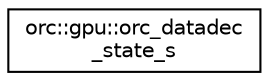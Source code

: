 digraph "Graphical Class Hierarchy"
{
  edge [fontname="Helvetica",fontsize="10",labelfontname="Helvetica",labelfontsize="10"];
  node [fontname="Helvetica",fontsize="10",shape=record];
  rankdir="LR";
  Node0 [label="orc::gpu::orc_datadec\l_state_s",height=0.2,width=0.4,color="black", fillcolor="white", style="filled",URL="$structorc_1_1gpu_1_1orc__datadec__state__s.html"];
}
